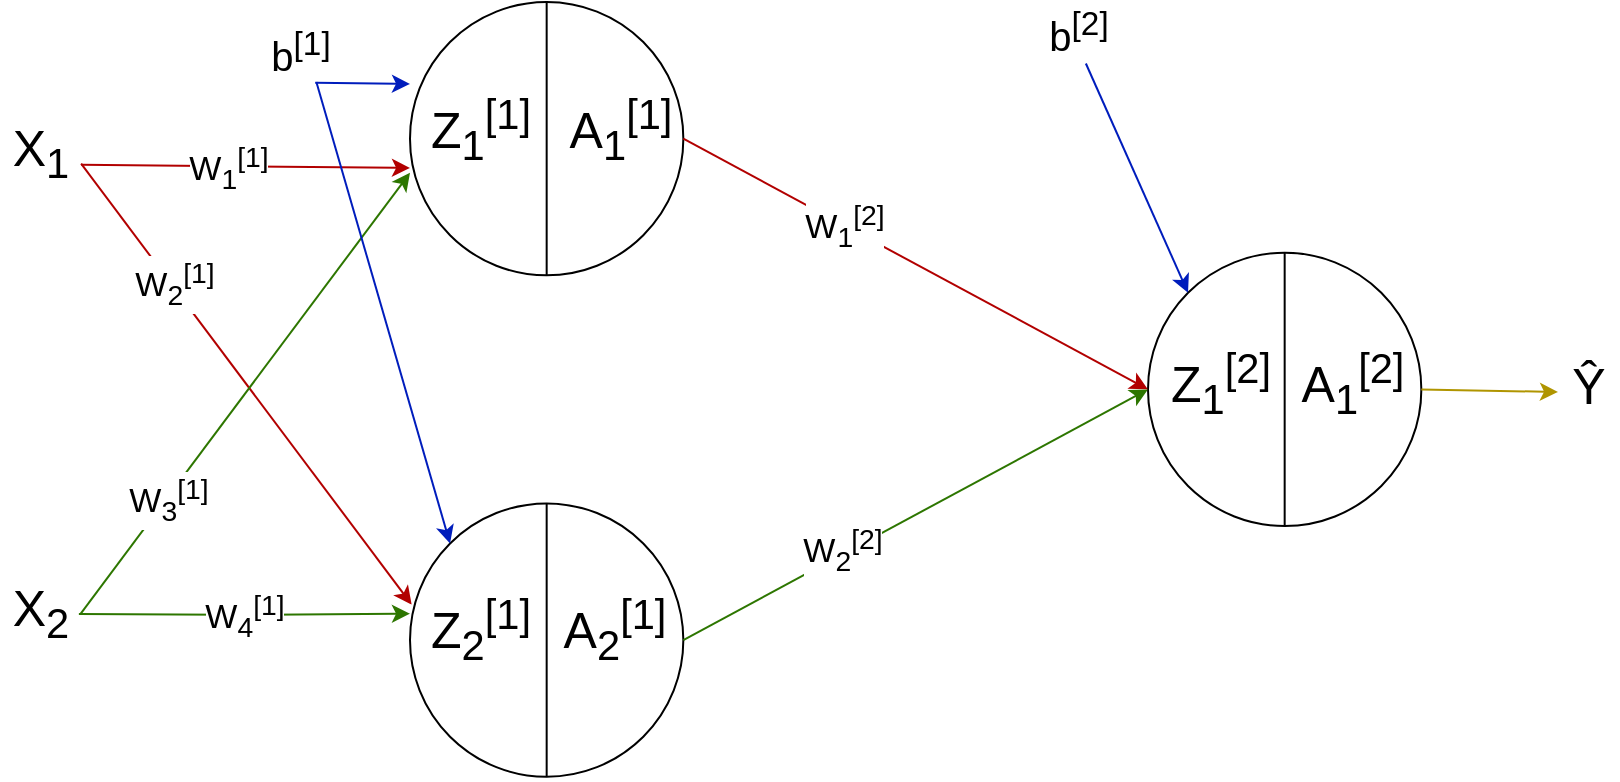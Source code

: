 <mxfile version="13.0.3" type="device"><diagram id="ECyqi5XyTaCH8bHn5KVP" name="Page-1"><mxGraphModel dx="1715" dy="898" grid="1" gridSize="10" guides="1" tooltips="1" connect="1" arrows="1" fold="1" page="1" pageScale="1" pageWidth="827" pageHeight="1169" math="0" shadow="0"><root><mxCell id="0"/><mxCell id="1" parent="0"/><mxCell id="zGQjI6E9-Wl0C1Z1qnR3-1" value="" style="ellipse;whiteSpace=wrap;html=1;aspect=fixed;" parent="1" vertex="1"><mxGeometry x="155" y="150" width="136.667" height="136.667" as="geometry"/></mxCell><mxCell id="zGQjI6E9-Wl0C1Z1qnR3-2" value="" style="ellipse;whiteSpace=wrap;html=1;aspect=fixed;" parent="1" vertex="1"><mxGeometry x="155" y="400.714" width="136.667" height="136.667" as="geometry"/></mxCell><mxCell id="zGQjI6E9-Wl0C1Z1qnR3-4" value="" style="ellipse;whiteSpace=wrap;html=1;aspect=fixed;" parent="1" vertex="1"><mxGeometry x="524" y="275.357" width="136.667" height="136.667" as="geometry"/></mxCell><mxCell id="zGQjI6E9-Wl0C1Z1qnR3-5" value="" style="endArrow=classic;html=1;exitX=1;exitY=0.5;exitDx=0;exitDy=0;entryX=0;entryY=0.5;entryDx=0;entryDy=0;fillColor=#e51400;strokeColor=#B20000;" parent="1" source="zGQjI6E9-Wl0C1Z1qnR3-1" target="zGQjI6E9-Wl0C1Z1qnR3-4" edge="1"><mxGeometry width="50" height="50" relative="1" as="geometry"><mxPoint x="346.333" y="268.393" as="sourcePoint"/><mxPoint x="414.667" y="198.75" as="targetPoint"/></mxGeometry></mxCell><mxCell id="zGQjI6E9-Wl0C1Z1qnR3-19" value="&lt;span style=&quot;font-size: 17px&quot;&gt;W&lt;sub&gt;1&lt;/sub&gt;&lt;sup&gt;[2]&lt;/sup&gt;&lt;/span&gt;" style="edgeLabel;html=1;align=center;verticalAlign=middle;resizable=0;points=[];" parent="zGQjI6E9-Wl0C1Z1qnR3-5" vertex="1" connectable="0"><mxGeometry x="-0.315" relative="1" as="geometry"><mxPoint as="offset"/></mxGeometry></mxCell><mxCell id="zGQjI6E9-Wl0C1Z1qnR3-6" value="" style="endArrow=classic;html=1;entryX=0;entryY=0.5;entryDx=0;entryDy=0;exitX=1;exitY=0.5;exitDx=0;exitDy=0;fillColor=#60a917;strokeColor=#2D7600;" parent="1" source="zGQjI6E9-Wl0C1Z1qnR3-2" target="zGQjI6E9-Wl0C1Z1qnR3-4" edge="1"><mxGeometry width="50" height="50" relative="1" as="geometry"><mxPoint x="319" y="442.5" as="sourcePoint"/><mxPoint x="510.333" y="498.214" as="targetPoint"/></mxGeometry></mxCell><mxCell id="zGQjI6E9-Wl0C1Z1qnR3-20" value="&lt;span style=&quot;font-size: 17px&quot;&gt;W&lt;sub&gt;2&lt;/sub&gt;&lt;sup&gt;[2]&lt;/sup&gt;&lt;/span&gt;" style="edgeLabel;html=1;align=center;verticalAlign=middle;resizable=0;points=[];" parent="zGQjI6E9-Wl0C1Z1qnR3-6" vertex="1" connectable="0"><mxGeometry x="-0.336" y="2" relative="1" as="geometry"><mxPoint x="3" y="-1.66" as="offset"/></mxGeometry></mxCell><mxCell id="zGQjI6E9-Wl0C1Z1qnR3-7" value="" style="endArrow=classic;html=1;exitX=1;exitY=0.5;exitDx=0;exitDy=0;fillColor=#e3c800;strokeColor=#B09500;" parent="1" source="zGQjI6E9-Wl0C1Z1qnR3-4" edge="1"><mxGeometry width="50" height="50" relative="1" as="geometry"><mxPoint x="647" y="345.0" as="sourcePoint"/><mxPoint x="729" y="345" as="targetPoint"/></mxGeometry></mxCell><mxCell id="zGQjI6E9-Wl0C1Z1qnR3-8" value="" style="endArrow=classic;html=1;exitX=1.014;exitY=0.714;exitDx=0;exitDy=0;exitPerimeter=0;fillColor=#e51400;strokeColor=#B20000;" parent="1" source="zGQjI6E9-Wl0C1Z1qnR3-10" edge="1"><mxGeometry width="50" height="50" relative="1" as="geometry"><mxPoint x="59.333" y="232.986" as="sourcePoint"/><mxPoint x="155" y="232.986" as="targetPoint"/></mxGeometry></mxCell><mxCell id="zGQjI6E9-Wl0C1Z1qnR3-15" value="&lt;span style=&quot;font-size: 17px&quot;&gt;W&lt;sub&gt;1&lt;/sub&gt;&lt;sup&gt;[1]&lt;/sup&gt;&lt;/span&gt;" style="edgeLabel;html=1;align=center;verticalAlign=middle;resizable=0;points=[];" parent="zGQjI6E9-Wl0C1Z1qnR3-8" vertex="1" connectable="0"><mxGeometry x="-0.136" relative="1" as="geometry"><mxPoint x="2.41" y="0.42" as="offset"/></mxGeometry></mxCell><mxCell id="zGQjI6E9-Wl0C1Z1qnR3-9" value="" style="endArrow=classic;html=1;exitX=0.986;exitY=0.533;exitDx=0;exitDy=0;exitPerimeter=0;fillColor=#60a917;strokeColor=#2D7600;" parent="1" source="zGQjI6E9-Wl0C1Z1qnR3-11" edge="1"><mxGeometry width="50" height="50" relative="1" as="geometry"><mxPoint x="59.333" y="455.844" as="sourcePoint"/><mxPoint x="155" y="455.844" as="targetPoint"/><Array as="points"><mxPoint x="73" y="456.429"/></Array></mxGeometry></mxCell><mxCell id="zGQjI6E9-Wl0C1Z1qnR3-18" value="&lt;span style=&quot;font-size: 17px&quot;&gt;W&lt;sub&gt;4&lt;/sub&gt;&lt;sup&gt;[1]&lt;/sup&gt;&lt;/span&gt;" style="edgeLabel;html=1;align=center;verticalAlign=middle;resizable=0;points=[];" parent="zGQjI6E9-Wl0C1Z1qnR3-9" vertex="1" connectable="0"><mxGeometry x="0.177" relative="1" as="geometry"><mxPoint x="-14.83" y="0.1" as="offset"/></mxGeometry></mxCell><mxCell id="zGQjI6E9-Wl0C1Z1qnR3-10" value="&lt;font style=&quot;font-size: 25px&quot;&gt;X&lt;sub&gt;1&lt;/sub&gt;&lt;/font&gt;" style="text;html=1;align=center;verticalAlign=middle;resizable=0;points=[];autosize=1;" parent="1" vertex="1"><mxGeometry x="-50" y="209.999" width="40" height="30" as="geometry"/></mxCell><mxCell id="zGQjI6E9-Wl0C1Z1qnR3-11" value="&lt;font style=&quot;font-size: 25px&quot;&gt;X&lt;sub&gt;2&lt;/sub&gt;&lt;/font&gt;" style="text;html=1;align=center;verticalAlign=middle;resizable=0;points=[];autosize=1;" parent="1" vertex="1"><mxGeometry x="-50" y="439.996" width="40" height="30" as="geometry"/></mxCell><mxCell id="zGQjI6E9-Wl0C1Z1qnR3-13" value="" style="endArrow=classic;html=1;exitX=1.014;exitY=0.695;exitDx=0;exitDy=0;exitPerimeter=0;fillColor=#e51400;strokeColor=#B20000;entryX=0.006;entryY=0.37;entryDx=0;entryDy=0;entryPerimeter=0;" parent="1" source="zGQjI6E9-Wl0C1Z1qnR3-10" edge="1" target="zGQjI6E9-Wl0C1Z1qnR3-2"><mxGeometry width="50" height="50" relative="1" as="geometry"><mxPoint x="59.333" y="297.643" as="sourcePoint"/><mxPoint x="153" y="451" as="targetPoint"/></mxGeometry></mxCell><mxCell id="zGQjI6E9-Wl0C1Z1qnR3-16" value="&lt;span style=&quot;font-size: 17px&quot;&gt;W&lt;sub&gt;2&lt;/sub&gt;&lt;sup&gt;[1]&lt;/sup&gt;&lt;/span&gt;" style="edgeLabel;html=1;align=center;verticalAlign=middle;resizable=0;points=[];" parent="zGQjI6E9-Wl0C1Z1qnR3-13" vertex="1" connectable="0"><mxGeometry x="-0.454" y="1" relative="1" as="geometry"><mxPoint as="offset"/></mxGeometry></mxCell><mxCell id="zGQjI6E9-Wl0C1Z1qnR3-14" value="" style="endArrow=classic;html=1;entryX=0;entryY=0.625;entryDx=0;entryDy=0;entryPerimeter=0;fillColor=#60a917;strokeColor=#2D7600;exitX=1.007;exitY=0.53;exitDx=0;exitDy=0;exitPerimeter=0;" parent="1" target="zGQjI6E9-Wl0C1Z1qnR3-1" edge="1" source="zGQjI6E9-Wl0C1Z1qnR3-11"><mxGeometry width="50" height="50" relative="1" as="geometry"><mxPoint y="458" as="sourcePoint"/><mxPoint x="155" y="233.571" as="targetPoint"/></mxGeometry></mxCell><mxCell id="zGQjI6E9-Wl0C1Z1qnR3-17" value="&lt;span style=&quot;font-size: 17px&quot;&gt;W&lt;sub&gt;3&lt;/sub&gt;&lt;sup&gt;[1]&lt;/sup&gt;&lt;/span&gt;" style="edgeLabel;html=1;align=center;verticalAlign=middle;resizable=0;points=[];" parent="zGQjI6E9-Wl0C1Z1qnR3-14" vertex="1" connectable="0"><mxGeometry x="-0.503" y="1" relative="1" as="geometry"><mxPoint x="3.48" y="-2.15" as="offset"/></mxGeometry></mxCell><mxCell id="zGQjI6E9-Wl0C1Z1qnR3-21" value="&lt;font style=&quot;font-size: 20px&quot;&gt;&lt;font style=&quot;font-size: 20px&quot;&gt;b&lt;/font&gt;&lt;font style=&quot;font-size: 20px&quot;&gt;&lt;sup&gt;[1]&lt;/sup&gt;&lt;/font&gt;&lt;/font&gt;" style="text;html=1;align=center;verticalAlign=middle;resizable=0;points=[];autosize=1;" parent="1" vertex="1"><mxGeometry x="74.833" y="160" width="50" height="30" as="geometry"/></mxCell><mxCell id="zGQjI6E9-Wl0C1Z1qnR3-22" value="" style="endArrow=classic;html=1;entryX=0;entryY=0.3;entryDx=0;entryDy=0;exitX=0.656;exitY=1.012;exitDx=0;exitDy=0;exitPerimeter=0;fillColor=#0050ef;strokeColor=#001DBC;entryPerimeter=0;" parent="1" source="zGQjI6E9-Wl0C1Z1qnR3-21" target="zGQjI6E9-Wl0C1Z1qnR3-1" edge="1"><mxGeometry width="50" height="50" relative="1" as="geometry"><mxPoint x="155" y="136.071" as="sourcePoint"/><mxPoint x="250.667" y="136.071" as="targetPoint"/></mxGeometry></mxCell><mxCell id="zGQjI6E9-Wl0C1Z1qnR3-24" value="" style="endArrow=classic;html=1;entryX=0;entryY=0;entryDx=0;entryDy=0;exitX=0.667;exitY=1;exitDx=0;exitDy=0;exitPerimeter=0;fillColor=#0050ef;strokeColor=#001DBC;" parent="1" source="zGQjI6E9-Wl0C1Z1qnR3-21" target="zGQjI6E9-Wl0C1Z1qnR3-2" edge="1"><mxGeometry width="50" height="50" relative="1" as="geometry"><mxPoint x="100.333" y="191.786" as="sourcePoint"/><mxPoint x="250.667" y="344.721" as="targetPoint"/></mxGeometry></mxCell><mxCell id="zGQjI6E9-Wl0C1Z1qnR3-25" value="&lt;font style=&quot;font-size: 20px&quot;&gt;&lt;font style=&quot;font-size: 20px&quot;&gt;b&lt;/font&gt;&lt;font style=&quot;font-size: 20px&quot;&gt;&lt;sup&gt;[2]&lt;/sup&gt;&lt;/font&gt;&lt;/font&gt;" style="text;html=1;align=center;verticalAlign=middle;resizable=0;points=[];autosize=1;" parent="1" vertex="1"><mxGeometry x="464.333" y="150" width="50" height="30" as="geometry"/></mxCell><mxCell id="zGQjI6E9-Wl0C1Z1qnR3-26" value="" style="endArrow=classic;html=1;entryX=0;entryY=0;entryDx=0;entryDy=0;fillColor=#0050ef;strokeColor=#001DBC;exitX=0.572;exitY=1.025;exitDx=0;exitDy=0;exitPerimeter=0;" parent="1" source="zGQjI6E9-Wl0C1Z1qnR3-25" target="zGQjI6E9-Wl0C1Z1qnR3-4" edge="1"><mxGeometry width="50" height="50" relative="1" as="geometry"><mxPoint x="510.333" y="177.857" as="sourcePoint"/><mxPoint x="582.815" y="193.841" as="targetPoint"/></mxGeometry></mxCell><mxCell id="zGQjI6E9-Wl0C1Z1qnR3-27" value="" style="endArrow=none;html=1;entryX=0.5;entryY=0;entryDx=0;entryDy=0;exitX=0.5;exitY=1;exitDx=0;exitDy=0;" parent="1" source="zGQjI6E9-Wl0C1Z1qnR3-1" target="zGQjI6E9-Wl0C1Z1qnR3-1" edge="1"><mxGeometry width="50" height="50" relative="1" as="geometry"><mxPoint x="346.333" y="372.857" as="sourcePoint"/><mxPoint x="414.667" y="303.214" as="targetPoint"/></mxGeometry></mxCell><mxCell id="zGQjI6E9-Wl0C1Z1qnR3-28" value="" style="endArrow=none;html=1;entryX=0.5;entryY=0;entryDx=0;entryDy=0;exitX=0.5;exitY=1;exitDx=0;exitDy=0;" parent="1" source="zGQjI6E9-Wl0C1Z1qnR3-2" edge="1"><mxGeometry width="50" height="50" relative="1" as="geometry"><mxPoint x="223.333" y="512.143" as="sourcePoint"/><mxPoint x="223.333" y="400.714" as="targetPoint"/></mxGeometry></mxCell><mxCell id="zGQjI6E9-Wl0C1Z1qnR3-29" value="" style="endArrow=none;html=1;entryX=0.5;entryY=0;entryDx=0;entryDy=0;exitX=0.5;exitY=1;exitDx=0;exitDy=0;" parent="1" source="zGQjI6E9-Wl0C1Z1qnR3-4" target="zGQjI6E9-Wl0C1Z1qnR3-4" edge="1"><mxGeometry width="50" height="50" relative="1" as="geometry"><mxPoint x="591.759" y="400.714" as="sourcePoint"/><mxPoint x="591.759" y="289.286" as="targetPoint"/></mxGeometry></mxCell><mxCell id="zGQjI6E9-Wl0C1Z1qnR3-31" value="&lt;span style=&quot;font-size: 25px&quot;&gt;A&lt;sub&gt;1&lt;/sub&gt;&lt;sup&gt;[1]&lt;/sup&gt;&lt;/span&gt;" style="text;html=1;align=center;verticalAlign=middle;resizable=0;points=[];autosize=1;" parent="1" vertex="1"><mxGeometry x="225" y="198.75" width="70" height="30" as="geometry"/></mxCell><mxCell id="zGQjI6E9-Wl0C1Z1qnR3-32" value="&lt;span style=&quot;font-size: 25px&quot;&gt;Z&lt;sub&gt;2&lt;/sub&gt;&lt;sup&gt;[1]&lt;/sup&gt;&lt;/span&gt;" style="text;html=1;align=center;verticalAlign=middle;resizable=0;points=[];autosize=1;" parent="1" vertex="1"><mxGeometry x="154.997" y="449.464" width="70" height="30" as="geometry"/></mxCell><mxCell id="zGQjI6E9-Wl0C1Z1qnR3-33" value="&lt;span style=&quot;font-size: 25px&quot;&gt;A&lt;sub&gt;2&lt;/sub&gt;&lt;sup&gt;[1]&lt;/sup&gt;&lt;/span&gt;" style="text;html=1;align=center;verticalAlign=middle;resizable=0;points=[];autosize=1;" parent="1" vertex="1"><mxGeometry x="221.5" y="449.464" width="70" height="30" as="geometry"/></mxCell><mxCell id="zGQjI6E9-Wl0C1Z1qnR3-34" value="&lt;font style=&quot;font-size: 25px&quot;&gt;Z&lt;sub&gt;1&lt;/sub&gt;&lt;sup&gt;[2]&lt;/sup&gt;&lt;/font&gt;&lt;sup style=&quot;font-size: 15px&quot;&gt;&lt;br&gt;&lt;/sup&gt;" style="text;html=1;align=center;verticalAlign=middle;resizable=0;points=[];autosize=1;" parent="1" vertex="1"><mxGeometry x="524.997" y="326.067" width="70" height="30" as="geometry"/></mxCell><mxCell id="zGQjI6E9-Wl0C1Z1qnR3-35" value="&lt;span style=&quot;font-size: 25px&quot;&gt;A&lt;sub&gt;1&lt;/sub&gt;&lt;sup&gt;[2]&lt;/sup&gt;&lt;/span&gt;" style="text;html=1;align=center;verticalAlign=middle;resizable=0;points=[];autosize=1;" parent="1" vertex="1"><mxGeometry x="590.663" y="326.067" width="70" height="30" as="geometry"/></mxCell><mxCell id="zGQjI6E9-Wl0C1Z1qnR3-36" value="&lt;font style=&quot;font-size: 25px&quot;&gt;Z&lt;sub&gt;1&lt;/sub&gt;&lt;sup&gt;[1]&lt;/sup&gt;&lt;/font&gt;" style="text;html=1;align=center;verticalAlign=middle;resizable=0;points=[];autosize=1;" parent="1" vertex="1"><mxGeometry x="154.997" y="198.75" width="70" height="30" as="geometry"/></mxCell><mxCell id="zGQjI6E9-Wl0C1Z1qnR3-37" value="&lt;font style=&quot;font-size: 25px&quot;&gt;Ŷ&lt;/font&gt;" style="text;html=1;align=center;verticalAlign=middle;resizable=0;points=[];autosize=1;" parent="1" vertex="1"><mxGeometry x="729" y="331.071" width="30" height="20" as="geometry"/></mxCell></root></mxGraphModel></diagram></mxfile>